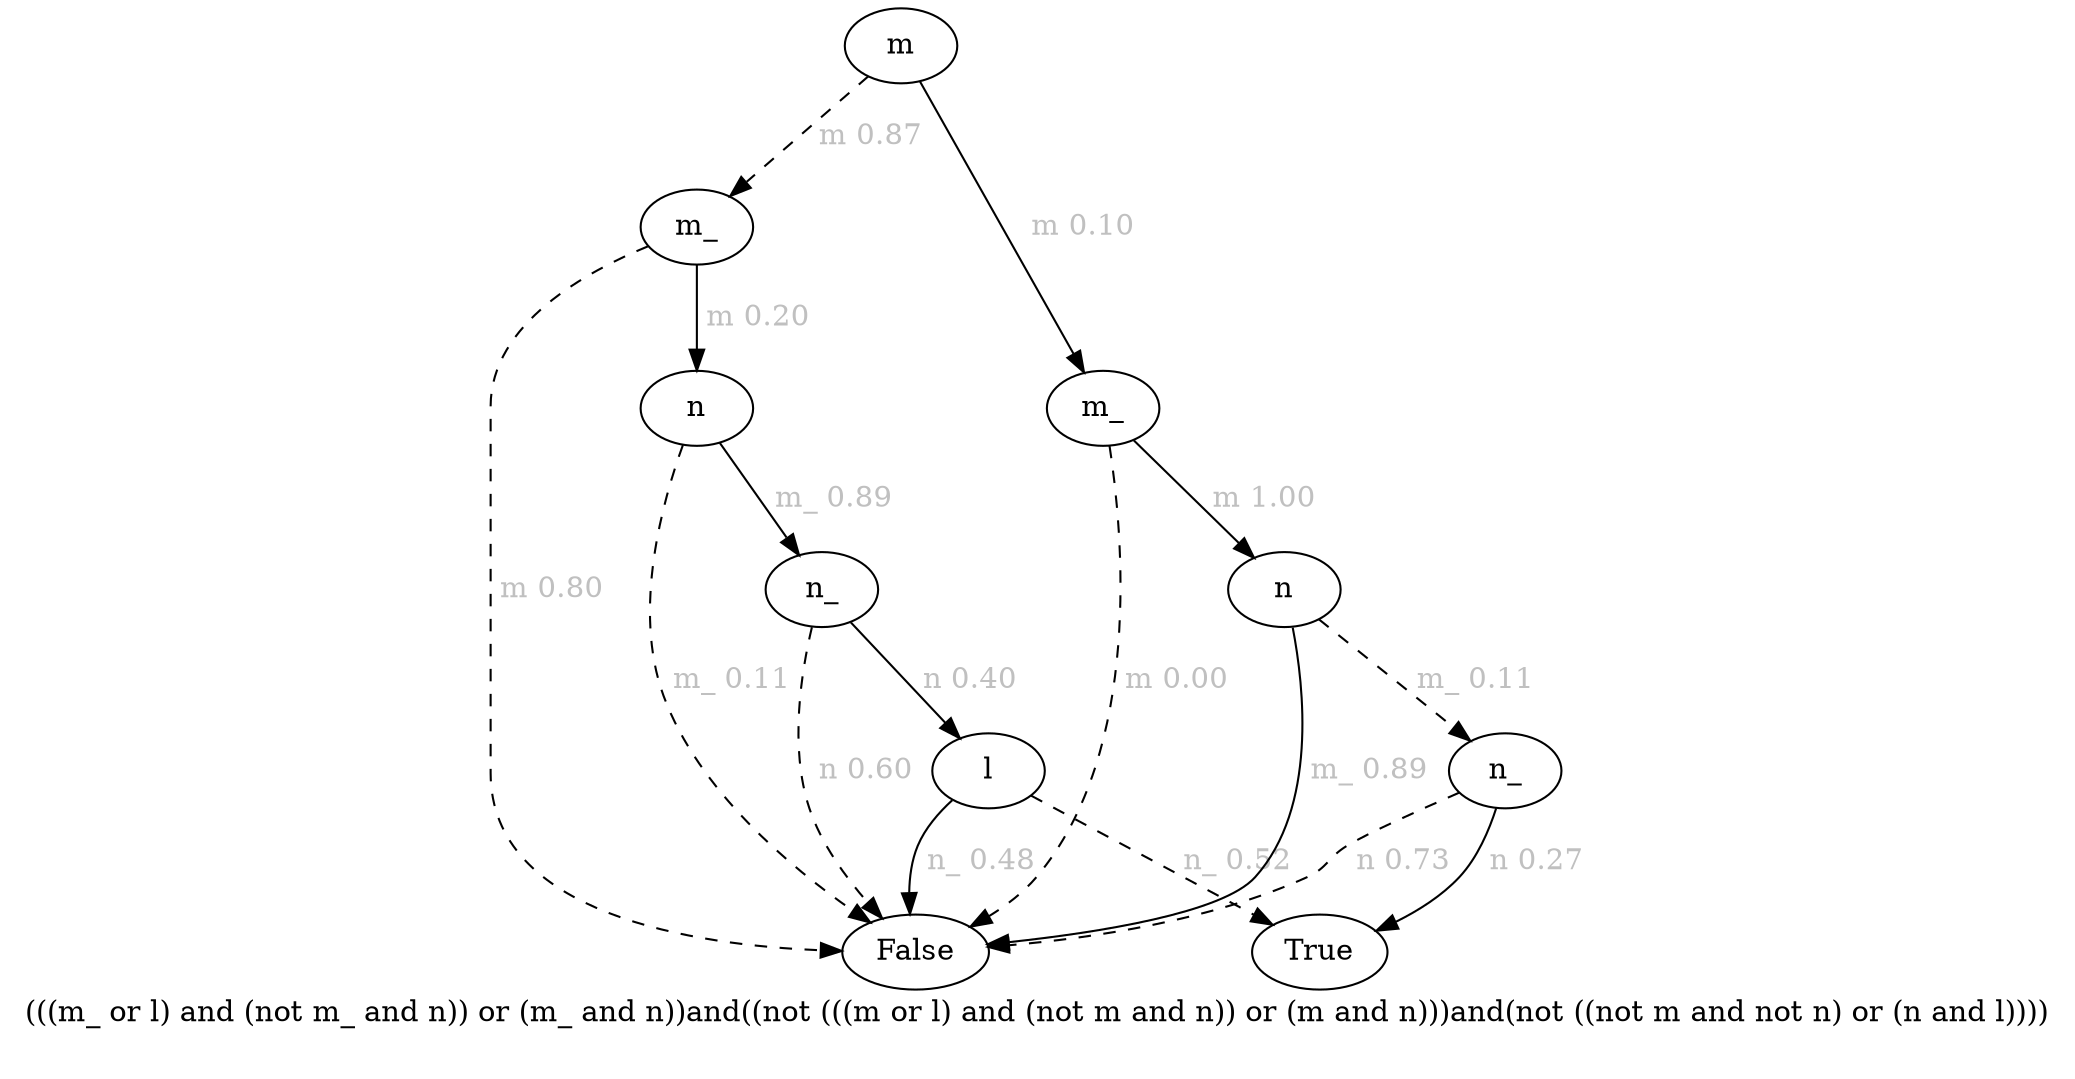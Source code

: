 digraph{
label="(((m_ or l) and (not m_ and n)) or (m_ and n))and((not (((m or l) and (not m and n)) or (m and n)))and(not ((not m and not n) or (n and l))))\n\n"
2746076256432[label=m]2746076256912[label="m_
"]
2746076256432 -> 2746076256912[style=dashed label=" m 0.87\n" fontcolor = gray]
2746076253552[label="False
"]
2746076256912 -> 2746076253552[style=dashed label=" m 0.80\n" fontcolor = gray]
2746076406608[label="n
"]
2746076256912 -> 2746076406608 [label=" m 0.20\n" fontcolor = gray]
2746076253552[label="False
"]
2746076406608 -> 2746076253552[style=dashed label=" m_ 0.11\n" fontcolor = gray]
2746076404208[label="n_
"]
2746076406608 -> 2746076404208 [label=" m_ 0.89\n" fontcolor = gray]
2746076253552[label="False
"]
2746076404208 -> 2746076253552[style=dashed label=" n 0.60\n" fontcolor = gray]
2746076402128[label="l
"]
2746076404208 -> 2746076402128 [label=" n 0.40\n" fontcolor = gray]
2746076258512[label="True
"]
2746076402128 -> 2746076258512[style=dashed label=" n_ 0.52\n" fontcolor = gray]
2746076253552[label="False
"]
2746076402128 -> 2746076253552 [label=" n_ 0.48\n" fontcolor = gray]
2746076254512[label="m_
"]
2746076256432 -> 2746076254512 [label=" m 0.10\n" fontcolor = gray]
2746076253552[label="False
"]
2746076254512 -> 2746076253552[style=dashed label=" m 0.00\n" fontcolor = gray]
2746076401008[label="n
"]
2746076254512 -> 2746076401008 [label=" m 1.00\n" fontcolor = gray]
2746076402288[label="n_
"]
2746076401008 -> 2746076402288[style=dashed label=" m_ 0.11\n" fontcolor = gray]
2746076253552[label="False
"]
2746076402288 -> 2746076253552[style=dashed label=" n 0.73\n" fontcolor = gray]
2746076258512[label="True
"]
2746076402288 -> 2746076258512 [label=" n 0.27\n" fontcolor = gray]
2746076253552[label="False
"]
2746076401008 -> 2746076253552 [label=" m_ 0.89\n" fontcolor = gray]
}